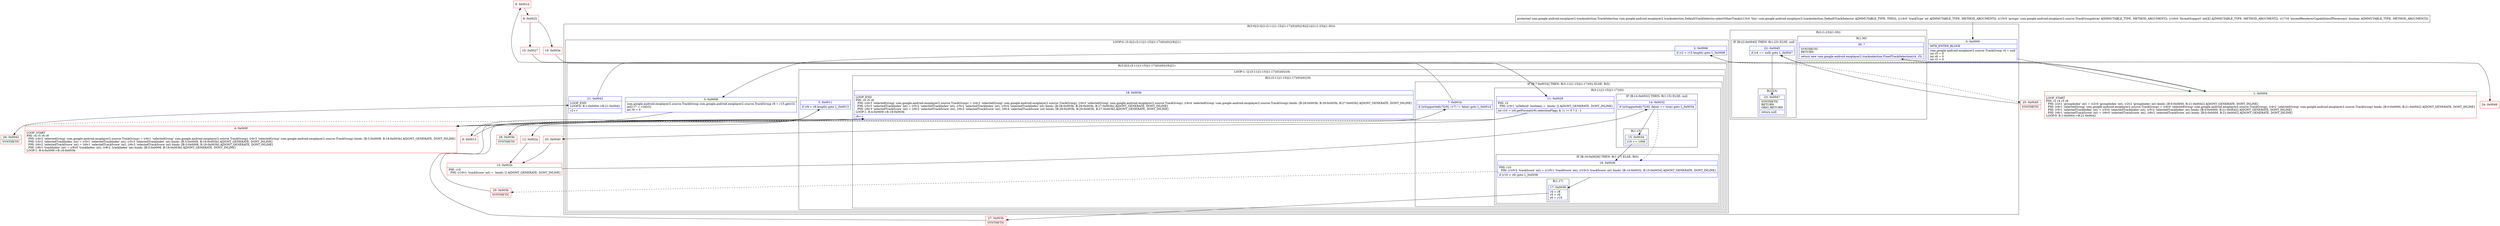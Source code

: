 digraph "CFG forcom.google.android.exoplayer2.trackselection.DefaultTrackSelector.selectOtherTrack(ILcom\/google\/android\/exoplayer2\/source\/TrackGroupArray;[[IZ)Lcom\/google\/android\/exoplayer2\/trackselection\/TrackSelection;" {
subgraph cluster_Region_1855867668 {
label = "R(3:0|(3:3|(2:(3:11|(1:15)|(1:17)(0))(0)|18)|21)|(2:(1:23)|(1:30)))";
node [shape=record,color=blue];
Node_0 [shape=record,label="{0\:\ 0x0000|MTH_ENTER_BLOCK\l|com.google.android.exoplayer2.source.TrackGroup r4 = null\lint r5 = 0\lint r6 = 0\lint r2 = 0\l}"];
subgraph cluster_LoopRegion_708980752 {
label = "LOOP:0: (3:3|(2:(3:11|(1:15)|(1:17)(0))(0)|18)|21)";
node [shape=record,color=blue];
Node_2 [shape=record,label="{2\:\ 0x0006|if (r2 \< r15.length) goto L_0x0008\l}"];
subgraph cluster_Region_932094574 {
label = "R(3:3|(2:(3:11|(1:15)|(1:17)(0))(0)|18)|21)";
node [shape=record,color=blue];
Node_3 [shape=record,label="{3\:\ 0x0008|com.google.android.exoplayer2.source.TrackGroup com.google.android.exoplayer2.source.TrackGroup r8 = r15.get(r2)\lint[] r7 = r16[r2]\lint r9 = 0\l}"];
subgraph cluster_LoopRegion_1869859721 {
label = "LOOP:1: (2:(3:11|(1:15)|(1:17)(0))(0)|18)";
node [shape=record,color=blue];
Node_5 [shape=record,label="{5\:\ 0x0011|if (r9 \< r8.length) goto L_0x0013\l}"];
subgraph cluster_Region_1919669910 {
label = "R(2:(3:11|(1:15)|(1:17)(0))(0)|18)";
node [shape=record,color=blue];
subgraph cluster_IfRegion_1105870203 {
label = "IF [B:7:0x001b] THEN: R(3:11|(1:15)|(1:17)(0)) ELSE: R(0)";
node [shape=record,color=blue];
Node_7 [shape=record,label="{7\:\ 0x001b|if (isSupported(r7[r9], r17) != false) goto L_0x001d\l}"];
subgraph cluster_Region_2056470665 {
label = "R(3:11|(1:15)|(1:17)(0))";
node [shape=record,color=blue];
Node_11 [shape=record,label="{11\:\ 0x0028|PHI: r3 \l  PHI: (r3v1 'isDefault' boolean) =  binds: [] A[DONT_GENERATE, DONT_INLINE]\l|int r10 = (r8.getFormat(r9).selectionFlags & 1) != 0 ? 2 : 1\l}"];
subgraph cluster_IfRegion_53832442 {
label = "IF [B:14:0x0032] THEN: R(1:15) ELSE: null";
node [shape=record,color=blue];
Node_14 [shape=record,label="{14\:\ 0x0032|if (isSupported(r7[r9], false) == true) goto L_0x0034\l}"];
subgraph cluster_Region_303847258 {
label = "R(1:15)";
node [shape=record,color=blue];
Node_15 [shape=record,label="{15\:\ 0x0034|r10 += 1000\l}"];
}
}
subgraph cluster_IfRegion_2033027853 {
label = "IF [B:16:0x0036] THEN: R(1:17) ELSE: R(0)";
node [shape=record,color=blue];
Node_16 [shape=record,label="{16\:\ 0x0036|PHI: r10 \l  PHI: (r10v2 'trackScore' int) = (r10v1 'trackScore' int), (r10v3 'trackScore' int) binds: [B:14:0x0032, B:15:0x0034] A[DONT_GENERATE, DONT_INLINE]\l|if (r10 \> r6) goto L_0x0038\l}"];
subgraph cluster_Region_536451232 {
label = "R(1:17)";
node [shape=record,color=blue];
Node_17 [shape=record,label="{17\:\ 0x0038|r4 = r8\lr5 = r9\lr6 = r10\l}"];
}
subgraph cluster_Region_772417254 {
label = "R(0)";
node [shape=record,color=blue];
}
}
}
subgraph cluster_Region_1651666404 {
label = "R(0)";
node [shape=record,color=blue];
}
}
Node_18 [shape=record,label="{18\:\ 0x003b|LOOP_END\lPHI: r4 r5 r6 \l  PHI: (r4v3 'selectedGroup' com.google.android.exoplayer2.source.TrackGroup) = (r4v2 'selectedGroup' com.google.android.exoplayer2.source.TrackGroup), (r4v2 'selectedGroup' com.google.android.exoplayer2.source.TrackGroup), (r4v4 'selectedGroup' com.google.android.exoplayer2.source.TrackGroup) binds: [B:28:0x003b, B:29:0x003b, B:27:0x003b] A[DONT_GENERATE, DONT_INLINE]\l  PHI: (r5v3 'selectedTrackIndex' int) = (r5v2 'selectedTrackIndex' int), (r5v2 'selectedTrackIndex' int), (r5v4 'selectedTrackIndex' int) binds: [B:28:0x003b, B:29:0x003b, B:27:0x003b] A[DONT_GENERATE, DONT_INLINE]\l  PHI: (r6v3 'selectedTrackScore' int) = (r6v2 'selectedTrackScore' int), (r6v2 'selectedTrackScore' int), (r6v4 'selectedTrackScore' int) binds: [B:28:0x003b, B:29:0x003b, B:27:0x003b] A[DONT_GENERATE, DONT_INLINE]\lLOOP:1: B:4:0x000f\-\>B:18:0x003b\l|r9++\l}"];
}
}
Node_21 [shape=record,label="{21\:\ 0x0042|LOOP_END\lLOOP:0: B:1:0x0004\-\>B:21:0x0042\l|r2++\l}"];
}
}
subgraph cluster_Region_1028154269 {
label = "R(2:(1:23)|(1:30))";
node [shape=record,color=blue];
subgraph cluster_IfRegion_736548576 {
label = "IF [B:22:0x0045] THEN: R(1:23) ELSE: null";
node [shape=record,color=blue];
Node_22 [shape=record,label="{22\:\ 0x0045|if (r4 == null) goto L_0x0047\l}"];
subgraph cluster_Region_51497749 {
label = "R(1:23)";
node [shape=record,color=blue];
Node_23 [shape=record,label="{23\:\ 0x0047|SYNTHETIC\lRETURN\lORIG_RETURN\l|return null\l}"];
}
}
subgraph cluster_Region_1702341212 {
label = "R(1:30)";
node [shape=record,color=blue];
Node_30 [shape=record,label="{30\:\ ?|SYNTHETIC\lRETURN\l|return new com.google.android.exoplayer2.trackselection.FixedTrackSelection(r4, r5)\l}"];
}
}
}
Node_1 [shape=record,color=red,label="{1\:\ 0x0004|LOOP_START\lPHI: r2 r4 r5 r6 \l  PHI: (r2v1 'groupIndex' int) = (r2v0 'groupIndex' int), (r2v2 'groupIndex' int) binds: [B:0:0x0000, B:21:0x0042] A[DONT_GENERATE, DONT_INLINE]\l  PHI: (r4v1 'selectedGroup' com.google.android.exoplayer2.source.TrackGroup) = (r4v0 'selectedGroup' com.google.android.exoplayer2.source.TrackGroup), (r4v2 'selectedGroup' com.google.android.exoplayer2.source.TrackGroup) binds: [B:0:0x0000, B:21:0x0042] A[DONT_GENERATE, DONT_INLINE]\l  PHI: (r5v1 'selectedTrackIndex' int) = (r5v0 'selectedTrackIndex' int), (r5v2 'selectedTrackIndex' int) binds: [B:0:0x0000, B:21:0x0042] A[DONT_GENERATE, DONT_INLINE]\l  PHI: (r6v1 'selectedTrackScore' int) = (r6v0 'selectedTrackScore' int), (r6v2 'selectedTrackScore' int) binds: [B:0:0x0000, B:21:0x0042] A[DONT_GENERATE, DONT_INLINE]\lLOOP:0: B:1:0x0004\-\>B:21:0x0042\l}"];
Node_4 [shape=record,color=red,label="{4\:\ 0x000f|LOOP_START\lPHI: r4 r5 r6 r9 \l  PHI: (r4v2 'selectedGroup' com.google.android.exoplayer2.source.TrackGroup) = (r4v1 'selectedGroup' com.google.android.exoplayer2.source.TrackGroup), (r4v3 'selectedGroup' com.google.android.exoplayer2.source.TrackGroup) binds: [B:3:0x0008, B:18:0x003b] A[DONT_GENERATE, DONT_INLINE]\l  PHI: (r5v2 'selectedTrackIndex' int) = (r5v1 'selectedTrackIndex' int), (r5v3 'selectedTrackIndex' int) binds: [B:3:0x0008, B:18:0x003b] A[DONT_GENERATE, DONT_INLINE]\l  PHI: (r6v2 'selectedTrackScore' int) = (r6v1 'selectedTrackScore' int), (r6v3 'selectedTrackScore' int) binds: [B:3:0x0008, B:18:0x003b] A[DONT_GENERATE, DONT_INLINE]\l  PHI: (r9v1 'trackIndex' int) = (r9v0 'trackIndex' int), (r9v2 'trackIndex' int) binds: [B:3:0x0008, B:18:0x003b] A[DONT_GENERATE, DONT_INLINE]\lLOOP:1: B:4:0x000f\-\>B:18:0x003b\l}"];
Node_6 [shape=record,color=red,label="{6\:\ 0x0013}"];
Node_8 [shape=record,color=red,label="{8\:\ 0x001d}"];
Node_9 [shape=record,color=red,label="{9\:\ 0x0025}"];
Node_10 [shape=record,color=red,label="{10\:\ 0x0027}"];
Node_12 [shape=record,color=red,label="{12\:\ 0x002a}"];
Node_13 [shape=record,color=red,label="{13\:\ 0x002b|PHI: r10 \l  PHI: (r10v1 'trackScore' int) =  binds: [] A[DONT_GENERATE, DONT_INLINE]\l}"];
Node_19 [shape=record,color=red,label="{19\:\ 0x003e}"];
Node_20 [shape=record,color=red,label="{20\:\ 0x0040}"];
Node_24 [shape=record,color=red,label="{24\:\ 0x0049}"];
Node_25 [shape=record,color=red,label="{25\:\ 0x0045|SYNTHETIC\l}"];
Node_26 [shape=record,color=red,label="{26\:\ 0x0042|SYNTHETIC\l}"];
Node_27 [shape=record,color=red,label="{27\:\ 0x003b|SYNTHETIC\l}"];
Node_28 [shape=record,color=red,label="{28\:\ 0x003b|SYNTHETIC\l}"];
Node_29 [shape=record,color=red,label="{29\:\ 0x003b|SYNTHETIC\l}"];
MethodNode[shape=record,label="{protected com.google.android.exoplayer2.trackselection.TrackSelection com.google.android.exoplayer2.trackselection.DefaultTrackSelector.selectOtherTrack((r13v0 'this' com.google.android.exoplayer2.trackselection.DefaultTrackSelector A[IMMUTABLE_TYPE, THIS]), (r14v0 'trackType' int A[IMMUTABLE_TYPE, METHOD_ARGUMENT]), (r15v0 'groups' com.google.android.exoplayer2.source.TrackGroupArray A[IMMUTABLE_TYPE, METHOD_ARGUMENT]), (r16v0 'formatSupport' int[][] A[IMMUTABLE_TYPE, METHOD_ARGUMENT]), (r17v0 'exceedRendererCapabilitiesIfNecessary' boolean A[IMMUTABLE_TYPE, METHOD_ARGUMENT])) }"];
MethodNode -> Node_0;
Node_0 -> Node_1;
Node_2 -> Node_3;
Node_2 -> Node_25[style=dashed];
Node_3 -> Node_4;
Node_5 -> Node_6;
Node_5 -> Node_26[style=dashed];
Node_7 -> Node_8;
Node_7 -> Node_28[style=dashed];
Node_11 -> Node_12;
Node_11 -> Node_20;
Node_14 -> Node_15;
Node_14 -> Node_16[style=dashed];
Node_15 -> Node_16;
Node_16 -> Node_17;
Node_16 -> Node_29[style=dashed];
Node_17 -> Node_27;
Node_18 -> Node_4;
Node_21 -> Node_1;
Node_22 -> Node_23;
Node_22 -> Node_24[style=dashed];
Node_1 -> Node_2;
Node_4 -> Node_5;
Node_6 -> Node_7;
Node_8 -> Node_9;
Node_9 -> Node_10;
Node_9 -> Node_19;
Node_10 -> Node_11;
Node_12 -> Node_13;
Node_13 -> Node_14;
Node_19 -> Node_11;
Node_20 -> Node_13;
Node_24 -> Node_30;
Node_25 -> Node_22;
Node_26 -> Node_21;
Node_27 -> Node_18;
Node_28 -> Node_18;
Node_29 -> Node_18;
}

